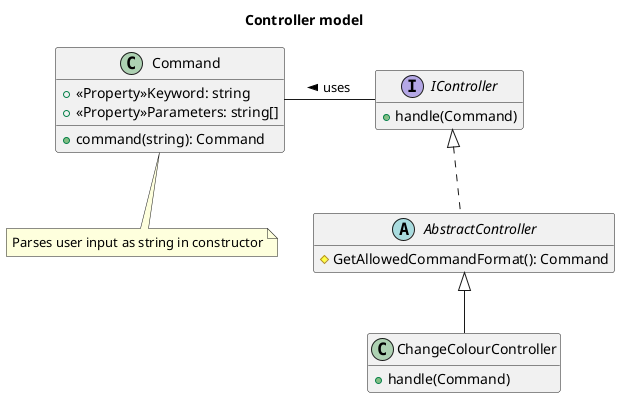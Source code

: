 @startuml ControllerModel
    title Controller model
    hide empty members
    class Command{
        + <<Property>>Keyword: string
        + <<Property>>Parameters: string[]
        + command(string): Command
    }
    note bottom: Parses user input as string in constructor

    interface IController{
        + handle(Command)
    }

    abstract class AbstractController implements IController{
        # GetAllowedCommandFormat(): Command
    }

    IController -left- Command: uses >

    class ChangeColourController extends AbstractController{
        + handle(Command)
    }
    
@enduml